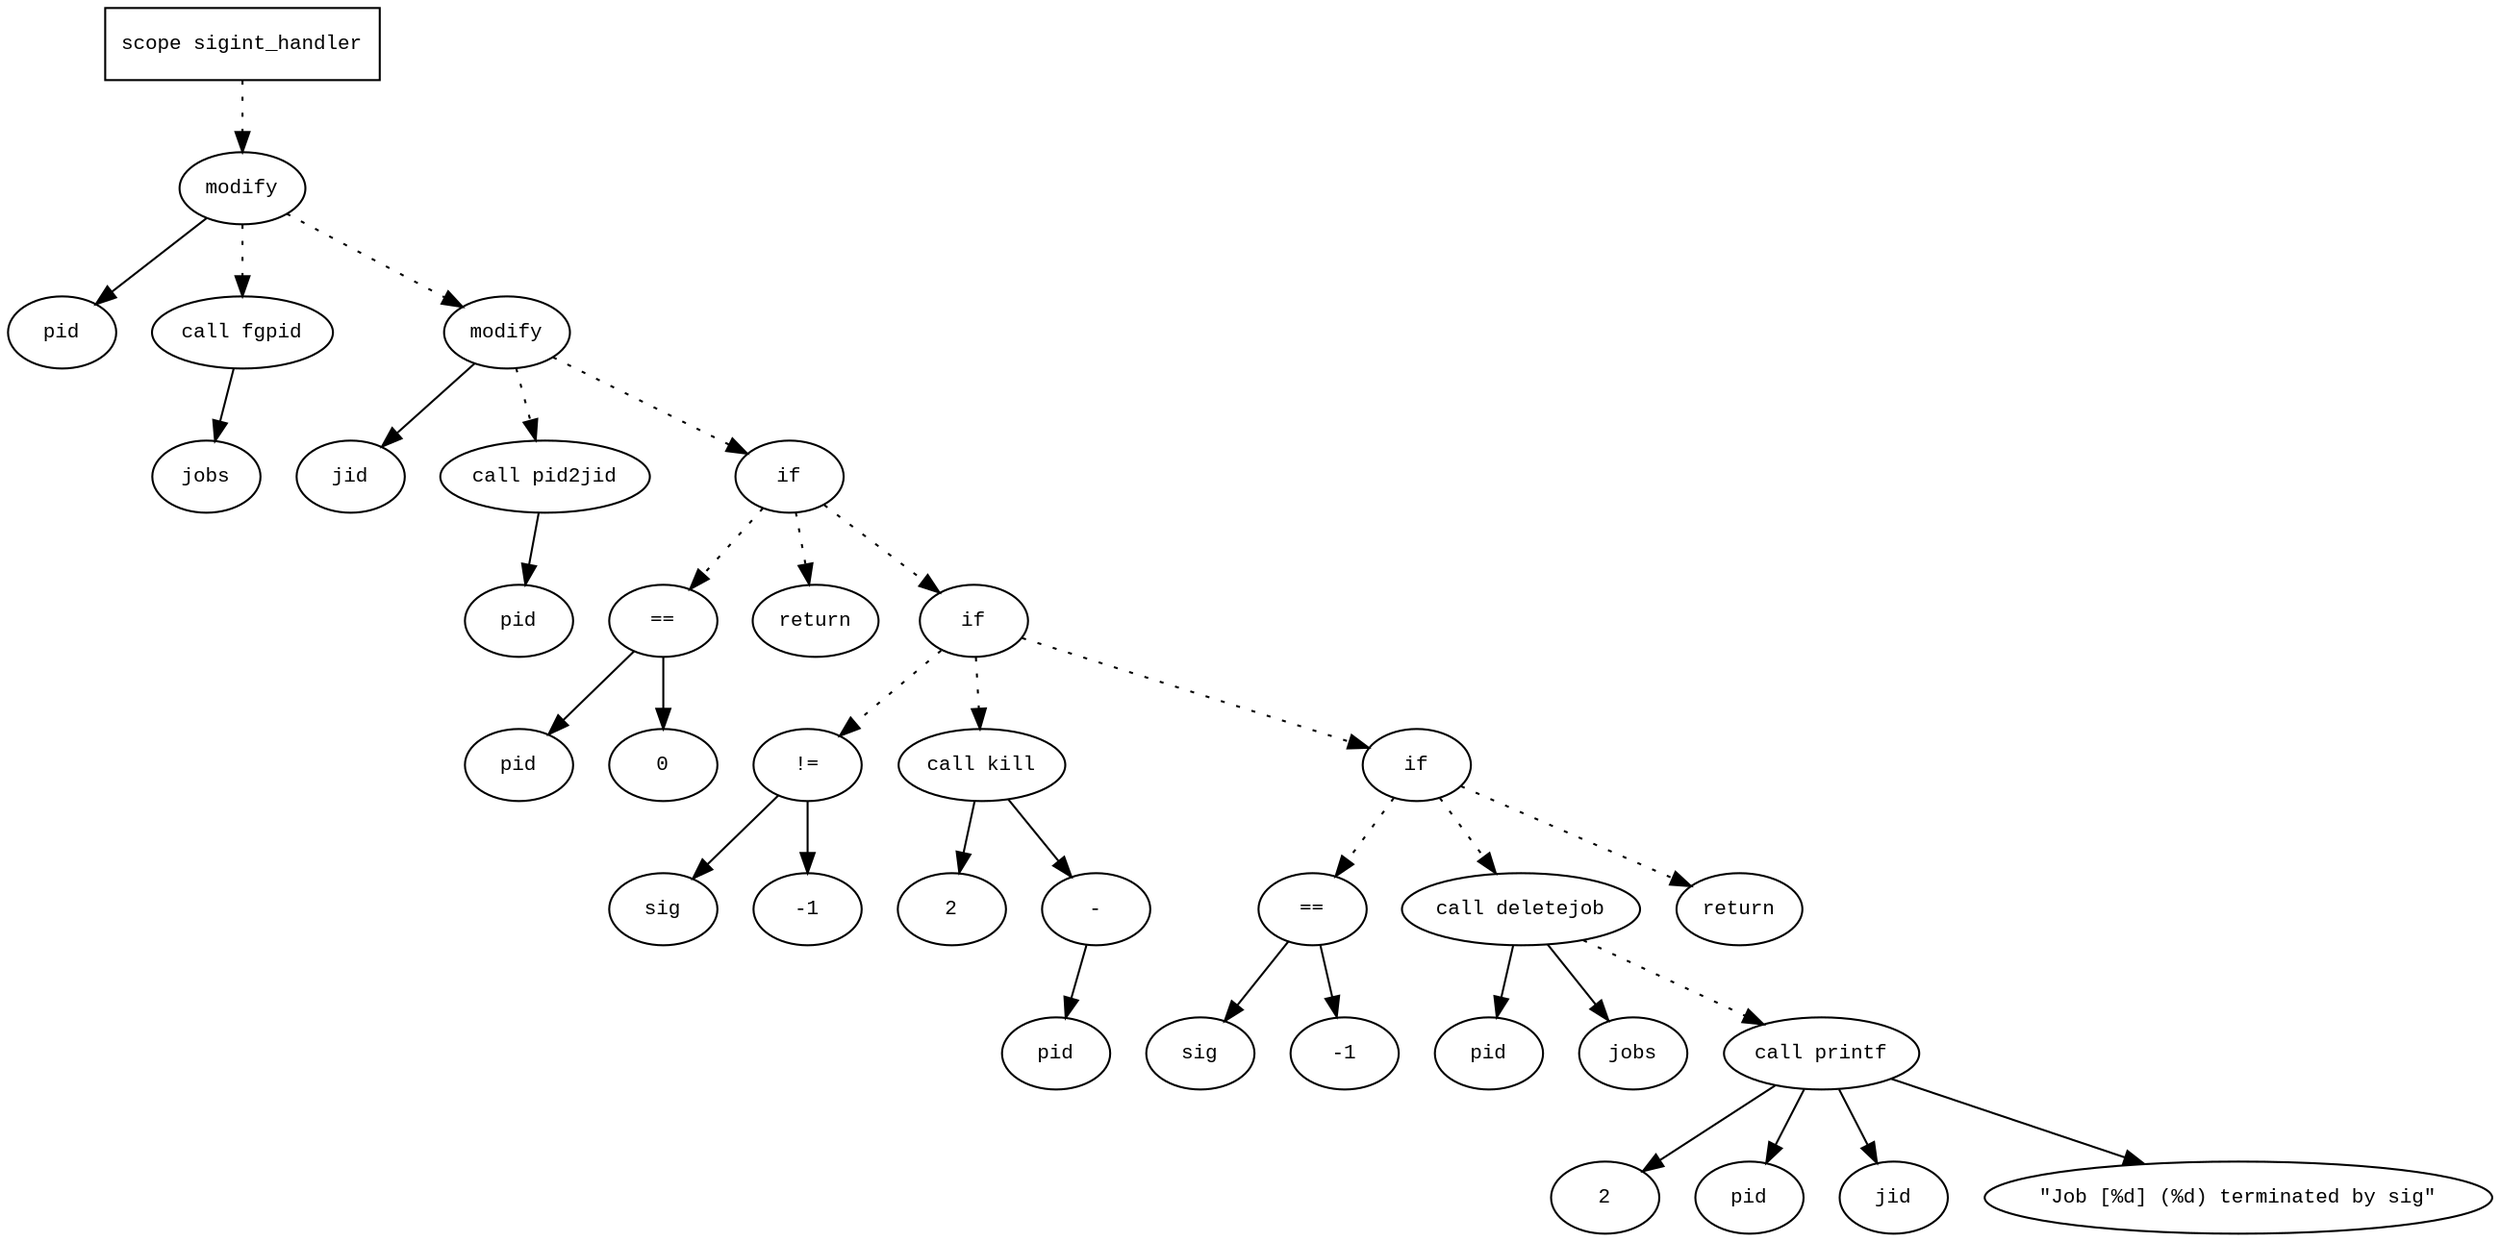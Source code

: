 digraph AST {
  graph [fontname="Times New Roman",fontsize=10];
  node  [fontname="Courier New",fontsize=10];
  edge  [fontname="Times New Roman",fontsize=10];

  node1 [label="scope sigint_handler",shape=box];
  node2 [label="modify",shape=ellipse];
  node3 [label="pid",shape=ellipse];
  node2 -> node3;
  node4 [label="call fgpid",shape=ellipse];
  node5 [label="jobs",shape=ellipse];
  node4 -> node5;
  node2 -> node4 [style=dotted];
  node1 -> node2 [style=dotted];
  node6 [label="modify",shape=ellipse];
  node7 [label="jid",shape=ellipse];
  node6 -> node7;
  node8 [label="call pid2jid",shape=ellipse];
  node9 [label="pid",shape=ellipse];
  node8 -> node9;
  node6 -> node8 [style=dotted];
  node2 -> node6 [style=dotted];
  node10 [label="if",shape=ellipse];
  node6 -> node10 [style=dotted];
  node11 [label="==",shape=ellipse];
  node12 [label="pid",shape=ellipse];
  node11 -> node12;
  node13 [label="0",shape=ellipse];
  node11 -> node13;
  node10 -> node11 [style=dotted];
  node14 [label="return",shape=ellipse];
  node10 -> node14 [style=dotted];
  node15 [label="if",shape=ellipse];
  node10 -> node15 [style=dotted];
  node16 [label="!=",shape=ellipse];
  node17 [label="sig",shape=ellipse];
  node16 -> node17;
  node18 [label="-1",shape=ellipse];
  node16 -> node18;
  node15 -> node16 [style=dotted];
  node19 [label="call kill",shape=ellipse];
  node20 [label="2",shape=ellipse];
  node19 -> node20;
  node21 [label="-",shape=ellipse];
  node22 [label="pid",shape=ellipse];
  node21 -> node22;
  node19 -> node21;
  node15 -> node19 [style=dotted];
  node23 [label="if",shape=ellipse];
  node15 -> node23 [style=dotted];
  node24 [label="==",shape=ellipse];
  node25 [label="sig",shape=ellipse];
  node24 -> node25;
  node26 [label="-1",shape=ellipse];
  node24 -> node26;
  node23 -> node24 [style=dotted];
  node27 [label="call deletejob",shape=ellipse];
  node28 [label="pid",shape=ellipse];
  node27 -> node28;
  node29 [label="jobs",shape=ellipse];
  node27 -> node29;
  node23 -> node27 [style=dotted];
  node30 [label="call printf",shape=ellipse];
  node31 [label="2",shape=ellipse];
  node30 -> node31;
  node32 [label="pid",shape=ellipse];
  node30 -> node32;
  node33 [label="jid",shape=ellipse];
  node30 -> node33;
  node34 [label="\"Job [%d] (%d) terminated by sig\"",shape=ellipse];
  node30 -> node34;
  node27 -> node30 [style=dotted];
  node35 [label="return",shape=ellipse];
  node23 -> node35 [style=dotted];
} 